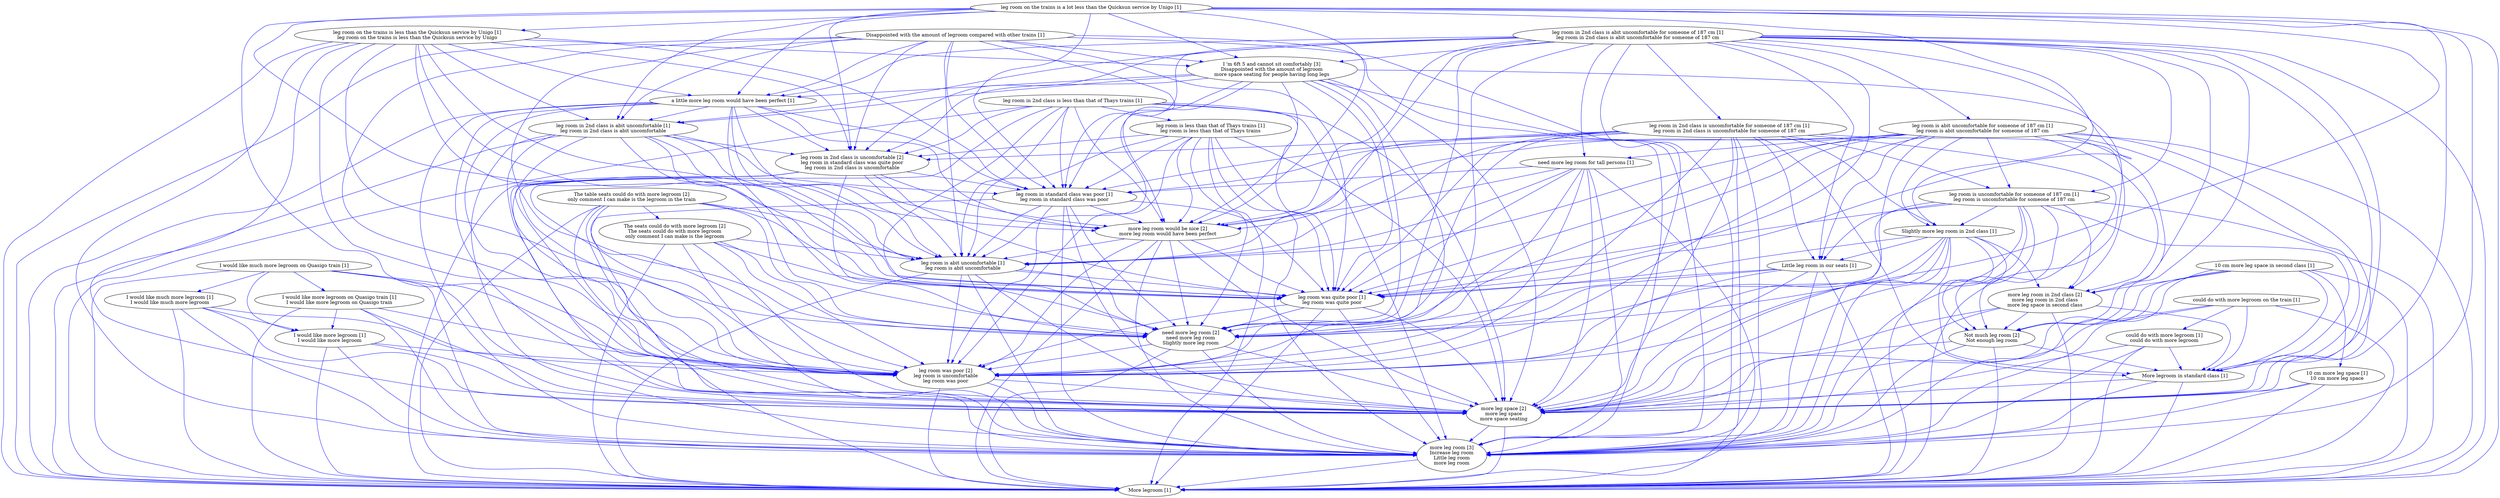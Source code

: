 digraph collapsedGraph {
"need more leg room [2]\nneed more leg room\nSlightly more leg room""leg room in 2nd class is uncomfortable [2]\nleg room in standard class was quite poor\nleg room in 2nd class is uncomfortable""The table seats could do with more legroom [2]\nonly comment I can make is the legroom in the train""leg room was poor [2]\nleg room is uncomfortable\nleg room was poor""more leg room [3]\nIncrease leg room\nLittle leg room\nmore leg room""more leg room in 2nd class [2]\nmore leg room in 2nd class\nmore leg space in second class""more leg room would be nice [2]\nmore leg room would have been perfect""more leg space [2]\nmore leg space\nmore space seating""I 'm 6ft 5 and cannot sit comfortably [3]\nDisappointed with the amount of legroom\nmore space seating for people having long legs""The seats could do with more legroom [2]\nThe seats could do with more legroom\nonly comment I can make is the legroom""Not much leg room [2]\nNot enough leg room""10 cm more leg space in second class [1]""10 cm more leg space [1]\n10 cm more leg space""Disappointed with the amount of legroom compared with other trains [1]""I would like much more legroom on Quasigo train [1]""I would like more legroom on Quasigo train [1]\nI would like more legroom on Quasigo train""I would like more legroom [1]\nI would like more legroom""I would like much more legroom [1]\nI would like much more legroom""Little leg room in our seats [1]""More legroom [1]""More legroom in standard class [1]""Slightly more leg room in 2nd class [1]""a little more leg room would have been perfect [1]""could do with more legroom on the train [1]""could do with more legroom [1]\ncould do with more legroom""leg room in 2nd class is abit uncomfortable for someone of 187 cm [1]\nleg room in 2nd class is abit uncomfortable for someone of 187 cm""leg room is abit uncomfortable for someone of 187 cm [1]\nleg room is abit uncomfortable for someone of 187 cm""leg room is abit uncomfortable [1]\nleg room is abit uncomfortable""leg room is uncomfortable for someone of 187 cm [1]\nleg room is uncomfortable for someone of 187 cm""leg room in 2nd class is abit uncomfortable [1]\nleg room in 2nd class is abit uncomfortable""leg room in 2nd class is uncomfortable for someone of 187 cm [1]\nleg room in 2nd class is uncomfortable for someone of 187 cm""leg room in 2nd class is less than that of Thays trains [1]""leg room is less than that of Thays trains [1]\nleg room is less than that of Thays trains""leg room in standard class was poor [1]\nleg room in standard class was poor""leg room was quite poor [1]\nleg room was quite poor""leg room on the trains is a lot less than the Quicksun service by Unigo [1]""leg room on the trains is less than the Quicksun service by Unigo [1]\nleg room on the trains is less than the Quicksun service by Unigo""need more leg room for tall persons [1]""leg room in standard class was poor [1]\nleg room in standard class was poor" -> "need more leg room [2]\nneed more leg room\nSlightly more leg room" [color=blue]
"leg room in standard class was poor [1]\nleg room in standard class was poor" -> "more leg room would be nice [2]\nmore leg room would have been perfect" [color=blue]
"Little leg room in our seats [1]" -> "leg room was poor [2]\nleg room is uncomfortable\nleg room was poor" [color=blue]
"Little leg room in our seats [1]" -> "need more leg room [2]\nneed more leg room\nSlightly more leg room" [color=blue]
"leg room in 2nd class is abit uncomfortable [1]\nleg room in 2nd class is abit uncomfortable" -> "need more leg room [2]\nneed more leg room\nSlightly more leg room" [color=blue]
"leg room in 2nd class is abit uncomfortable [1]\nleg room in 2nd class is abit uncomfortable" -> "leg room was poor [2]\nleg room is uncomfortable\nleg room was poor" [color=blue]
"Not much leg room [2]\nNot enough leg room" -> "More legroom [1]" [color=blue]
"leg room is abit uncomfortable for someone of 187 cm [1]\nleg room is abit uncomfortable for someone of 187 cm" -> "leg room was poor [2]\nleg room is uncomfortable\nleg room was poor" [color=blue]
"leg room in standard class was poor [1]\nleg room in standard class was poor" -> "More legroom [1]" [color=blue]
"Not much leg room [2]\nNot enough leg room" -> "more leg room [3]\nIncrease leg room\nLittle leg room\nmore leg room" [color=blue]
"leg room in 2nd class is abit uncomfortable [1]\nleg room in 2nd class is abit uncomfortable" -> "more leg room [3]\nIncrease leg room\nLittle leg room\nmore leg room" [color=blue]
"Not much leg room [2]\nNot enough leg room" -> "More legroom in standard class [1]" [color=blue]
"leg room was poor [2]\nleg room is uncomfortable\nleg room was poor" -> "more leg room [3]\nIncrease leg room\nLittle leg room\nmore leg room" [color=blue]
"leg room was poor [2]\nleg room is uncomfortable\nleg room was poor" -> "more leg space [2]\nmore leg space\nmore space seating" [color=blue]
"leg room in 2nd class is abit uncomfortable [1]\nleg room in 2nd class is abit uncomfortable" -> "More legroom [1]" [color=blue]
"I would like much more legroom [1]\nI would like much more legroom" -> "more leg space [2]\nmore leg space\nmore space seating" [color=blue]
"leg room in standard class was poor [1]\nleg room in standard class was poor" -> "more leg room [3]\nIncrease leg room\nLittle leg room\nmore leg room" [color=blue]
"Disappointed with the amount of legroom compared with other trains [1]" -> "more leg space [2]\nmore leg space\nmore space seating" [color=blue]
"leg room in 2nd class is uncomfortable for someone of 187 cm [1]\nleg room in 2nd class is uncomfortable for someone of 187 cm" -> "more leg space [2]\nmore leg space\nmore space seating" [color=blue]
"more leg room would be nice [2]\nmore leg room would have been perfect" -> "need more leg room [2]\nneed more leg room\nSlightly more leg room" [color=blue]
"more leg room would be nice [2]\nmore leg room would have been perfect" -> "leg room was poor [2]\nleg room is uncomfortable\nleg room was poor" [color=blue]
"leg room in 2nd class is uncomfortable for someone of 187 cm [1]\nleg room in 2nd class is uncomfortable for someone of 187 cm" -> "more leg room [3]\nIncrease leg room\nLittle leg room\nmore leg room" [color=blue]
"more leg room would be nice [2]\nmore leg room would have been perfect" -> "leg room is abit uncomfortable [1]\nleg room is abit uncomfortable" [color=blue]
"I would like much more legroom [1]\nI would like much more legroom" -> "more leg room [3]\nIncrease leg room\nLittle leg room\nmore leg room" [color=blue]
"I would like much more legroom [1]\nI would like much more legroom" -> "More legroom [1]" [color=blue]
"need more leg room [2]\nneed more leg room\nSlightly more leg room" -> "More legroom [1]" [color=blue]
"I 'm 6ft 5 and cannot sit comfortably [3]\nDisappointed with the amount of legroom\nmore space seating for people having long legs" -> "leg room is abit uncomfortable [1]\nleg room is abit uncomfortable" [color=blue]
"leg room was quite poor [1]\nleg room was quite poor" -> "more leg room [3]\nIncrease leg room\nLittle leg room\nmore leg room" [color=blue]
"leg room was quite poor [1]\nleg room was quite poor" -> "leg room was poor [2]\nleg room is uncomfortable\nleg room was poor" [color=blue]
"leg room was quite poor [1]\nleg room was quite poor" -> "more leg space [2]\nmore leg space\nmore space seating" [color=blue]
"I 'm 6ft 5 and cannot sit comfortably [3]\nDisappointed with the amount of legroom\nmore space seating for people having long legs" -> "need more leg room [2]\nneed more leg room\nSlightly more leg room" [color=blue]
"need more leg room [2]\nneed more leg room\nSlightly more leg room" -> "more leg room [3]\nIncrease leg room\nLittle leg room\nmore leg room" [color=blue]
"I 'm 6ft 5 and cannot sit comfortably [3]\nDisappointed with the amount of legroom\nmore space seating for people having long legs" -> "leg room was poor [2]\nleg room is uncomfortable\nleg room was poor" [color=blue]
"could do with more legroom on the train [1]" -> "more leg room [3]\nIncrease leg room\nLittle leg room\nmore leg room" [color=blue]
"leg room in 2nd class is uncomfortable for someone of 187 cm [1]\nleg room in 2nd class is uncomfortable for someone of 187 cm" -> "need more leg room [2]\nneed more leg room\nSlightly more leg room" [color=blue]
"could do with more legroom on the train [1]" -> "more leg space [2]\nmore leg space\nmore space seating" [color=blue]
"I would like more legroom [1]\nI would like more legroom" -> "more leg space [2]\nmore leg space\nmore space seating" [color=blue]
"need more leg room for tall persons [1]" -> "more leg room [3]\nIncrease leg room\nLittle leg room\nmore leg room" [color=blue]
"need more leg room for tall persons [1]" -> "More legroom [1]" [color=blue]
"could do with more legroom on the train [1]" -> "More legroom in standard class [1]" [color=blue]
"leg room in 2nd class is less than that of Thays trains [1]" -> "leg room is abit uncomfortable [1]\nleg room is abit uncomfortable" [color=blue]
"could do with more legroom on the train [1]" -> "More legroom [1]" [color=blue]
"leg room is abit uncomfortable for someone of 187 cm [1]\nleg room is abit uncomfortable for someone of 187 cm" -> "more leg space [2]\nmore leg space\nmore space seating" [color=blue]
"10 cm more leg space in second class [1]" -> "Not much leg room [2]\nNot enough leg room" [color=blue]
"leg room is abit uncomfortable for someone of 187 cm [1]\nleg room is abit uncomfortable for someone of 187 cm" -> "more leg room [3]\nIncrease leg room\nLittle leg room\nmore leg room" [color=blue]
"I would like more legroom [1]\nI would like more legroom" -> "More legroom [1]" [color=blue]
"leg room in 2nd class is less than that of Thays trains [1]" -> "need more leg room [2]\nneed more leg room\nSlightly more leg room" [color=blue]
"I would like more legroom [1]\nI would like more legroom" -> "more leg room [3]\nIncrease leg room\nLittle leg room\nmore leg room" [color=blue]
"The seats could do with more legroom [2]\nThe seats could do with more legroom\nonly comment I can make is the legroom" -> "more leg space [2]\nmore leg space\nmore space seating" [color=blue]
"need more leg room for tall persons [1]" -> "leg room in standard class was poor [1]\nleg room in standard class was poor" [color=blue]
"10 cm more leg space in second class [1]" -> "More legroom [1]" [color=blue]
"Disappointed with the amount of legroom compared with other trains [1]" -> "leg room is abit uncomfortable [1]\nleg room is abit uncomfortable" [color=blue]
"need more leg room for tall persons [1]" -> "leg room was quite poor [1]\nleg room was quite poor" [color=blue]
"10 cm more leg space in second class [1]" -> "more leg room [3]\nIncrease leg room\nLittle leg room\nmore leg room" [color=blue]
"Disappointed with the amount of legroom compared with other trains [1]" -> "leg room was poor [2]\nleg room is uncomfortable\nleg room was poor" [color=blue]
"Disappointed with the amount of legroom compared with other trains [1]" -> "need more leg room [2]\nneed more leg room\nSlightly more leg room" [color=blue]
"leg room is abit uncomfortable for someone of 187 cm [1]\nleg room is abit uncomfortable for someone of 187 cm" -> "need more leg room [2]\nneed more leg room\nSlightly more leg room" [color=blue]
"10 cm more leg space in second class [1]" -> "More legroom in standard class [1]" [color=blue]
"leg room is abit uncomfortable [1]\nleg room is abit uncomfortable" -> "leg room was poor [2]\nleg room is uncomfortable\nleg room was poor" [color=blue]
"leg room is abit uncomfortable [1]\nleg room is abit uncomfortable" -> "need more leg room [2]\nneed more leg room\nSlightly more leg room" [color=blue]
"The seats could do with more legroom [2]\nThe seats could do with more legroom\nonly comment I can make is the legroom" -> "More legroom [1]" [color=blue]
"The seats could do with more legroom [2]\nThe seats could do with more legroom\nonly comment I can make is the legroom" -> "leg room is abit uncomfortable [1]\nleg room is abit uncomfortable" [color=blue]
"The seats could do with more legroom [2]\nThe seats could do with more legroom\nonly comment I can make is the legroom" -> "leg room was poor [2]\nleg room is uncomfortable\nleg room was poor" [color=blue]
"The seats could do with more legroom [2]\nThe seats could do with more legroom\nonly comment I can make is the legroom" -> "need more leg room [2]\nneed more leg room\nSlightly more leg room" [color=blue]
"leg room is abit uncomfortable for someone of 187 cm [1]\nleg room is abit uncomfortable for someone of 187 cm" -> "leg room was quite poor [1]\nleg room was quite poor" [color=blue]
"leg room is abit uncomfortable for someone of 187 cm [1]\nleg room is abit uncomfortable for someone of 187 cm" -> "leg room in standard class was poor [1]\nleg room in standard class was poor" [color=blue]
"a little more leg room would have been perfect [1]" -> "need more leg room [2]\nneed more leg room\nSlightly more leg room" [color=blue]
"a little more leg room would have been perfect [1]" -> "leg room was poor [2]\nleg room is uncomfortable\nleg room was poor" [color=blue]
"a little more leg room would have been perfect [1]" -> "leg room is abit uncomfortable [1]\nleg room is abit uncomfortable" [color=blue]
"leg room on the trains is less than the Quicksun service by Unigo [1]\nleg room on the trains is less than the Quicksun service by Unigo" -> "need more leg room [2]\nneed more leg room\nSlightly more leg room" [color=blue]
"Not much leg room [2]\nNot enough leg room" -> "more leg space [2]\nmore leg space\nmore space seating" [color=blue]
"leg room was poor [2]\nleg room is uncomfortable\nleg room was poor" -> "More legroom [1]" [color=blue]
"leg room is abit uncomfortable for someone of 187 cm [1]\nleg room is abit uncomfortable for someone of 187 cm" -> "more leg room would be nice [2]\nmore leg room would have been perfect" [color=blue]
"leg room is abit uncomfortable for someone of 187 cm [1]\nleg room is abit uncomfortable for someone of 187 cm" -> "need more leg room for tall persons [1]" [color=blue]
"leg room on the trains is less than the Quicksun service by Unigo [1]\nleg room on the trains is less than the Quicksun service by Unigo" -> "leg room is abit uncomfortable [1]\nleg room is abit uncomfortable" [color=blue]
"leg room on the trains is less than the Quicksun service by Unigo [1]\nleg room on the trains is less than the Quicksun service by Unigo" -> "I 'm 6ft 5 and cannot sit comfortably [3]\nDisappointed with the amount of legroom\nmore space seating for people having long legs" [color=blue]
"leg room on the trains is less than the Quicksun service by Unigo [1]\nleg room on the trains is less than the Quicksun service by Unigo" -> "more leg room would be nice [2]\nmore leg room would have been perfect" [color=blue]
"Slightly more leg room in 2nd class [1]" -> "more leg room [3]\nIncrease leg room\nLittle leg room\nmore leg room" [color=blue]
"Slightly more leg room in 2nd class [1]" -> "More legroom [1]" [color=blue]
"Slightly more leg room in 2nd class [1]" -> "Little leg room in our seats [1]" [color=blue]
"leg room on the trains is less than the Quicksun service by Unigo [1]\nleg room on the trains is less than the Quicksun service by Unigo" -> "leg room in 2nd class is uncomfortable [2]\nleg room in standard class was quite poor\nleg room in 2nd class is uncomfortable" [color=blue]
"leg room on the trains is less than the Quicksun service by Unigo [1]\nleg room on the trains is less than the Quicksun service by Unigo" -> "leg room in 2nd class is abit uncomfortable [1]\nleg room in 2nd class is abit uncomfortable" [color=blue]
"leg room on the trains is less than the Quicksun service by Unigo [1]\nleg room on the trains is less than the Quicksun service by Unigo" -> "more leg room [3]\nIncrease leg room\nLittle leg room\nmore leg room" [color=blue]
"leg room on the trains is less than the Quicksun service by Unigo [1]\nleg room on the trains is less than the Quicksun service by Unigo" -> "more leg space [2]\nmore leg space\nmore space seating" [color=blue]
"leg room on the trains is less than the Quicksun service by Unigo [1]\nleg room on the trains is less than the Quicksun service by Unigo" -> "leg room was poor [2]\nleg room is uncomfortable\nleg room was poor" [color=blue]
"Slightly more leg room in 2nd class [1]" -> "leg room was poor [2]\nleg room is uncomfortable\nleg room was poor" [color=blue]
"Slightly more leg room in 2nd class [1]" -> "leg room was quite poor [1]\nleg room was quite poor" [color=blue]
"leg room in 2nd class is abit uncomfortable for someone of 187 cm [1]\nleg room in 2nd class is abit uncomfortable for someone of 187 cm" -> "need more leg room [2]\nneed more leg room\nSlightly more leg room" [color=blue]
"leg room in 2nd class is abit uncomfortable for someone of 187 cm [1]\nleg room in 2nd class is abit uncomfortable for someone of 187 cm" -> "leg room was poor [2]\nleg room is uncomfortable\nleg room was poor" [color=blue]
"a little more leg room would have been perfect [1]" -> "more leg space [2]\nmore leg space\nmore space seating" [color=blue]
"I 'm 6ft 5 and cannot sit comfortably [3]\nDisappointed with the amount of legroom\nmore space seating for people having long legs" -> "leg room in standard class was poor [1]\nleg room in standard class was poor" [color=blue]
"10 cm more leg space in second class [1]" -> "more leg space [2]\nmore leg space\nmore space seating" [color=blue]
"a little more leg room would have been perfect [1]" -> "leg room in 2nd class is uncomfortable [2]\nleg room in standard class was quite poor\nleg room in 2nd class is uncomfortable" [color=blue]
"a little more leg room would have been perfect [1]" -> "leg room in 2nd class is abit uncomfortable [1]\nleg room in 2nd class is abit uncomfortable" [color=blue]
"Slightly more leg room in 2nd class [1]" -> "need more leg room [2]\nneed more leg room\nSlightly more leg room" [color=blue]
"more leg room in 2nd class [2]\nmore leg room in 2nd class\nmore leg space in second class" -> "Not much leg room [2]\nNot enough leg room" [color=blue]
"need more leg room for tall persons [1]" -> "more leg room would be nice [2]\nmore leg room would have been perfect" [color=blue]
"I would like more legroom [1]\nI would like more legroom" -> "leg room was poor [2]\nleg room is uncomfortable\nleg room was poor" [color=blue]
"10 cm more leg space in second class [1]" -> "more leg room in 2nd class [2]\nmore leg room in 2nd class\nmore leg space in second class" [color=blue]
"more leg room in 2nd class [2]\nmore leg room in 2nd class\nmore leg space in second class" -> "More legroom in standard class [1]" [color=blue]
"more leg room in 2nd class [2]\nmore leg room in 2nd class\nmore leg space in second class" -> "more leg room [3]\nIncrease leg room\nLittle leg room\nmore leg room" [color=blue]
"need more leg room for tall persons [1]" -> "leg room was poor [2]\nleg room is uncomfortable\nleg room was poor" [color=blue]
"need more leg room for tall persons [1]" -> "more leg space [2]\nmore leg space\nmore space seating" [color=blue]
"I would like more legroom on Quasigo train [1]\nI would like more legroom on Quasigo train" -> "more leg space [2]\nmore leg space\nmore space seating" [color=blue]
"Slightly more leg room in 2nd class [1]" -> "more leg space [2]\nmore leg space\nmore space seating" [color=blue]
"more leg room in 2nd class [2]\nmore leg room in 2nd class\nmore leg space in second class" -> "More legroom [1]" [color=blue]
"a little more leg room would have been perfect [1]" -> "leg room in standard class was poor [1]\nleg room in standard class was poor" [color=blue]
"a little more leg room would have been perfect [1]" -> "leg room was quite poor [1]\nleg room was quite poor" [color=blue]
"I 'm 6ft 5 and cannot sit comfortably [3]\nDisappointed with the amount of legroom\nmore space seating for people having long legs" -> "leg room in 2nd class is uncomfortable [2]\nleg room in standard class was quite poor\nleg room in 2nd class is uncomfortable" [color=blue]
"I 'm 6ft 5 and cannot sit comfortably [3]\nDisappointed with the amount of legroom\nmore space seating for people having long legs" -> "leg room in 2nd class is abit uncomfortable [1]\nleg room in 2nd class is abit uncomfortable" [color=blue]
"I would like more legroom on Quasigo train [1]\nI would like more legroom on Quasigo train" -> "More legroom [1]" [color=blue]
"a little more leg room would have been perfect [1]" -> "more leg room would be nice [2]\nmore leg room would have been perfect" [color=blue]
"I would like more legroom on Quasigo train [1]\nI would like more legroom on Quasigo train" -> "more leg room [3]\nIncrease leg room\nLittle leg room\nmore leg room" [color=blue]
"leg room was quite poor [1]\nleg room was quite poor" -> "need more leg room [2]\nneed more leg room\nSlightly more leg room" [color=blue]
"more leg room in 2nd class [2]\nmore leg room in 2nd class\nmore leg space in second class" -> "more leg space [2]\nmore leg space\nmore space seating" [color=blue]
"more leg room [3]\nIncrease leg room\nLittle leg room\nmore leg room" -> "More legroom [1]" [color=blue]
"The table seats could do with more legroom [2]\nonly comment I can make is the legroom in the train" -> "leg room was poor [2]\nleg room is uncomfortable\nleg room was poor" [color=blue]
"The table seats could do with more legroom [2]\nonly comment I can make is the legroom in the train" -> "more leg room [3]\nIncrease leg room\nLittle leg room\nmore leg room" [color=blue]
"leg room on the trains is less than the Quicksun service by Unigo [1]\nleg room on the trains is less than the Quicksun service by Unigo" -> "More legroom [1]" [color=blue]
"leg room was quite poor [1]\nleg room was quite poor" -> "More legroom [1]" [color=blue]
"I would like much more legroom [1]\nI would like much more legroom" -> "leg room was poor [2]\nleg room is uncomfortable\nleg room was poor" [color=blue]
"a little more leg room would have been perfect [1]" -> "more leg room [3]\nIncrease leg room\nLittle leg room\nmore leg room" [color=blue]
"a little more leg room would have been perfect [1]" -> "More legroom [1]" [color=blue]
"leg room on the trains is less than the Quicksun service by Unigo [1]\nleg room on the trains is less than the Quicksun service by Unigo" -> "leg room was quite poor [1]\nleg room was quite poor" [color=blue]
"leg room on the trains is less than the Quicksun service by Unigo [1]\nleg room on the trains is less than the Quicksun service by Unigo" -> "a little more leg room would have been perfect [1]" [color=blue]
"leg room on the trains is less than the Quicksun service by Unigo [1]\nleg room on the trains is less than the Quicksun service by Unigo" -> "leg room in standard class was poor [1]\nleg room in standard class was poor" [color=blue]
"I would like more legroom on Quasigo train [1]\nI would like more legroom on Quasigo train" -> "leg room was poor [2]\nleg room is uncomfortable\nleg room was poor" [color=blue]
"I would like much more legroom on Quasigo train [1]" -> "more leg space [2]\nmore leg space\nmore space seating" [color=blue]
"leg room in 2nd class is uncomfortable [2]\nleg room in standard class was quite poor\nleg room in 2nd class is uncomfortable" -> "more leg room [3]\nIncrease leg room\nLittle leg room\nmore leg room" [color=blue]
"leg room in 2nd class is uncomfortable [2]\nleg room in standard class was quite poor\nleg room in 2nd class is uncomfortable" -> "more leg space [2]\nmore leg space\nmore space seating" [color=blue]
"I would like much more legroom on Quasigo train [1]" -> "more leg room [3]\nIncrease leg room\nLittle leg room\nmore leg room" [color=blue]
"leg room on the trains is a lot less than the Quicksun service by Unigo [1]" -> "leg room is abit uncomfortable [1]\nleg room is abit uncomfortable" [color=blue]
"The table seats could do with more legroom [2]\nonly comment I can make is the legroom in the train" -> "The seats could do with more legroom [2]\nThe seats could do with more legroom\nonly comment I can make is the legroom" [color=blue]
"I would like much more legroom on Quasigo train [1]" -> "More legroom [1]" [color=blue]
"leg room in 2nd class is less than that of Thays trains [1]" -> "more leg room [3]\nIncrease leg room\nLittle leg room\nmore leg room" [color=blue]
"leg room on the trains is a lot less than the Quicksun service by Unigo [1]" -> "need more leg room [2]\nneed more leg room\nSlightly more leg room" [color=blue]
"leg room in 2nd class is less than that of Thays trains [1]" -> "More legroom [1]" [color=blue]
"I 'm 6ft 5 and cannot sit comfortably [3]\nDisappointed with the amount of legroom\nmore space seating for people having long legs" -> "a little more leg room would have been perfect [1]" [color=blue]
"more leg room would be nice [2]\nmore leg room would have been perfect" -> "More legroom [1]" [color=blue]
"more leg room would be nice [2]\nmore leg room would have been perfect" -> "more leg room [3]\nIncrease leg room\nLittle leg room\nmore leg room" [color=blue]
"could do with more legroom [1]\ncould do with more legroom" -> "more leg space [2]\nmore leg space\nmore space seating" [color=blue]
"The seats could do with more legroom [2]\nThe seats could do with more legroom\nonly comment I can make is the legroom" -> "leg room was quite poor [1]\nleg room was quite poor" [color=blue]
"leg room in 2nd class is uncomfortable [2]\nleg room in standard class was quite poor\nleg room in 2nd class is uncomfortable" -> "leg room was quite poor [1]\nleg room was quite poor" [color=blue]
"The table seats could do with more legroom [2]\nonly comment I can make is the legroom in the train" -> "leg room was quite poor [1]\nleg room was quite poor" [color=blue]
"leg room in 2nd class is uncomfortable for someone of 187 cm [1]\nleg room in 2nd class is uncomfortable for someone of 187 cm" -> "leg room was poor [2]\nleg room is uncomfortable\nleg room was poor" [color=blue]
"could do with more legroom [1]\ncould do with more legroom" -> "more leg room [3]\nIncrease leg room\nLittle leg room\nmore leg room" [color=blue]
"leg room in 2nd class is less than that of Thays trains [1]" -> "leg room was quite poor [1]\nleg room was quite poor" [color=blue]
"leg room in 2nd class is uncomfortable [2]\nleg room in standard class was quite poor\nleg room in 2nd class is uncomfortable" -> "leg room in standard class was poor [1]\nleg room in standard class was poor" [color=blue]
"leg room in 2nd class is less than that of Thays trains [1]" -> "leg room in standard class was poor [1]\nleg room in standard class was poor" [color=blue]
"I 'm 6ft 5 and cannot sit comfortably [3]\nDisappointed with the amount of legroom\nmore space seating for people having long legs" -> "more leg space [2]\nmore leg space\nmore space seating" [color=blue]
"leg room on the trains is a lot less than the Quicksun service by Unigo [1]" -> "more leg room would be nice [2]\nmore leg room would have been perfect" [color=blue]
"more leg room would be nice [2]\nmore leg room would have been perfect" -> "leg room was quite poor [1]\nleg room was quite poor" [color=blue]
"leg room on the trains is a lot less than the Quicksun service by Unigo [1]" -> "I 'm 6ft 5 and cannot sit comfortably [3]\nDisappointed with the amount of legroom\nmore space seating for people having long legs" [color=blue]
"I 'm 6ft 5 and cannot sit comfortably [3]\nDisappointed with the amount of legroom\nmore space seating for people having long legs" -> "more leg room [3]\nIncrease leg room\nLittle leg room\nmore leg room" [color=blue]
"leg room is less than that of Thays trains [1]\nleg room is less than that of Thays trains" -> "leg room was poor [2]\nleg room is uncomfortable\nleg room was poor" [color=blue]
"leg room is less than that of Thays trains [1]\nleg room is less than that of Thays trains" -> "more leg space [2]\nmore leg space\nmore space seating" [color=blue]
"The seats could do with more legroom [2]\nThe seats could do with more legroom\nonly comment I can make is the legroom" -> "more leg room [3]\nIncrease leg room\nLittle leg room\nmore leg room" [color=blue]
"leg room is less than that of Thays trains [1]\nleg room is less than that of Thays trains" -> "leg room is abit uncomfortable [1]\nleg room is abit uncomfortable" [color=blue]
"leg room on the trains is a lot less than the Quicksun service by Unigo [1]" -> "leg room was poor [2]\nleg room is uncomfortable\nleg room was poor" [color=blue]
"leg room in 2nd class is uncomfortable [2]\nleg room in standard class was quite poor\nleg room in 2nd class is uncomfortable" -> "more leg room would be nice [2]\nmore leg room would have been perfect" [color=blue]
"leg room in 2nd class is less than that of Thays trains [1]" -> "more leg room would be nice [2]\nmore leg room would have been perfect" [color=blue]
"leg room is less than that of Thays trains [1]\nleg room is less than that of Thays trains" -> "leg room in 2nd class is uncomfortable [2]\nleg room in standard class was quite poor\nleg room in 2nd class is uncomfortable" [color=blue]
"leg room in 2nd class is uncomfortable [2]\nleg room in standard class was quite poor\nleg room in 2nd class is uncomfortable" -> "need more leg room [2]\nneed more leg room\nSlightly more leg room" [color=blue]
"leg room is less than that of Thays trains [1]\nleg room is less than that of Thays trains" -> "more leg room [3]\nIncrease leg room\nLittle leg room\nmore leg room" [color=blue]
"leg room on the trains is a lot less than the Quicksun service by Unigo [1]" -> "more leg space [2]\nmore leg space\nmore space seating" [color=blue]
"leg room on the trains is a lot less than the Quicksun service by Unigo [1]" -> "more leg room [3]\nIncrease leg room\nLittle leg room\nmore leg room" [color=blue]
"leg room on the trains is a lot less than the Quicksun service by Unigo [1]" -> "leg room in 2nd class is abit uncomfortable [1]\nleg room in 2nd class is abit uncomfortable" [color=blue]
"leg room on the trains is a lot less than the Quicksun service by Unigo [1]" -> "leg room in 2nd class is uncomfortable [2]\nleg room in standard class was quite poor\nleg room in 2nd class is uncomfortable" [color=blue]
"leg room in 2nd class is less than that of Thays trains [1]" -> "leg room was poor [2]\nleg room is uncomfortable\nleg room was poor" [color=blue]
"leg room in 2nd class is less than that of Thays trains [1]" -> "more leg space [2]\nmore leg space\nmore space seating" [color=blue]
"I would like much more legroom on Quasigo train [1]" -> "leg room was poor [2]\nleg room is uncomfortable\nleg room was poor" [color=blue]
"10 cm more leg space [1]\n10 cm more leg space" -> "More legroom [1]" [color=blue]
"10 cm more leg space [1]\n10 cm more leg space" -> "more leg room [3]\nIncrease leg room\nLittle leg room\nmore leg room" [color=blue]
"leg room on the trains is a lot less than the Quicksun service by Unigo [1]" -> "More legroom [1]" [color=blue]
"I 'm 6ft 5 and cannot sit comfortably [3]\nDisappointed with the amount of legroom\nmore space seating for people having long legs" -> "leg room was quite poor [1]\nleg room was quite poor" [color=blue]
"leg room is less than that of Thays trains [1]\nleg room is less than that of Thays trains" -> "need more leg room [2]\nneed more leg room\nSlightly more leg room" [color=blue]
"leg room in 2nd class is less than that of Thays trains [1]" -> "leg room in 2nd class is uncomfortable [2]\nleg room in standard class was quite poor\nleg room in 2nd class is uncomfortable" [color=blue]
"more leg space [2]\nmore leg space\nmore space seating" -> "more leg room [3]\nIncrease leg room\nLittle leg room\nmore leg room" [color=blue]
"more leg space [2]\nmore leg space\nmore space seating" -> "More legroom [1]" [color=blue]
"leg room on the trains is a lot less than the Quicksun service by Unigo [1]" -> "leg room in standard class was poor [1]\nleg room in standard class was poor" [color=blue]
"leg room on the trains is a lot less than the Quicksun service by Unigo [1]" -> "a little more leg room would have been perfect [1]" [color=blue]
"leg room on the trains is a lot less than the Quicksun service by Unigo [1]" -> "leg room was quite poor [1]\nleg room was quite poor" [color=blue]
"I 'm 6ft 5 and cannot sit comfortably [3]\nDisappointed with the amount of legroom\nmore space seating for people having long legs" -> "more leg room would be nice [2]\nmore leg room would have been perfect" [color=blue]
"I 'm 6ft 5 and cannot sit comfortably [3]\nDisappointed with the amount of legroom\nmore space seating for people having long legs" -> "More legroom [1]" [color=blue]
"leg room in standard class was poor [1]\nleg room in standard class was poor" -> "leg room is abit uncomfortable [1]\nleg room is abit uncomfortable" [color=blue]
"leg room in 2nd class is abit uncomfortable [1]\nleg room in 2nd class is abit uncomfortable" -> "more leg space [2]\nmore leg space\nmore space seating" [color=blue]
"The table seats could do with more legroom [2]\nonly comment I can make is the legroom in the train" -> "More legroom [1]" [color=blue]
"leg room in standard class was poor [1]\nleg room in standard class was poor" -> "more leg space [2]\nmore leg space\nmore space seating" [color=blue]
"leg room in 2nd class is abit uncomfortable [1]\nleg room in 2nd class is abit uncomfortable" -> "leg room in 2nd class is uncomfortable [2]\nleg room in standard class was quite poor\nleg room in 2nd class is uncomfortable" [color=blue]
"leg room in standard class was poor [1]\nleg room in standard class was poor" -> "leg room was poor [2]\nleg room is uncomfortable\nleg room was poor" [color=blue]
"leg room is abit uncomfortable for someone of 187 cm [1]\nleg room is abit uncomfortable for someone of 187 cm" -> "More legroom [1]" [color=blue]
"Little leg room in our seats [1]" -> "leg room was quite poor [1]\nleg room was quite poor" [color=blue]
"The table seats could do with more legroom [2]\nonly comment I can make is the legroom in the train" -> "more leg space [2]\nmore leg space\nmore space seating" [color=blue]
"Little leg room in our seats [1]" -> "more leg room [3]\nIncrease leg room\nLittle leg room\nmore leg room" [color=blue]
"Little leg room in our seats [1]" -> "More legroom [1]" [color=blue]
"More legroom in standard class [1]" -> "more leg room [3]\nIncrease leg room\nLittle leg room\nmore leg room" [color=blue]
"More legroom in standard class [1]" -> "more leg space [2]\nmore leg space\nmore space seating" [color=blue]
"leg room is uncomfortable for someone of 187 cm [1]\nleg room is uncomfortable for someone of 187 cm" -> "leg room was quite poor [1]\nleg room was quite poor" [color=blue]
"The table seats could do with more legroom [2]\nonly comment I can make is the legroom in the train" -> "need more leg room [2]\nneed more leg room\nSlightly more leg room" [color=blue]
"The table seats could do with more legroom [2]\nonly comment I can make is the legroom in the train" -> "leg room is abit uncomfortable [1]\nleg room is abit uncomfortable" [color=blue]
"leg room in 2nd class is abit uncomfortable [1]\nleg room in 2nd class is abit uncomfortable" -> "leg room was quite poor [1]\nleg room was quite poor" [color=blue]
"leg room in 2nd class is abit uncomfortable [1]\nleg room in 2nd class is abit uncomfortable" -> "leg room in standard class was poor [1]\nleg room in standard class was poor" [color=blue]
"leg room in 2nd class is uncomfortable for someone of 187 cm [1]\nleg room in 2nd class is uncomfortable for someone of 187 cm" -> "Little leg room in our seats [1]" [color=blue]
"Little leg room in our seats [1]" -> "more leg space [2]\nmore leg space\nmore space seating" [color=blue]
"leg room in 2nd class is uncomfortable for someone of 187 cm [1]\nleg room in 2nd class is uncomfortable for someone of 187 cm" -> "More legroom [1]" [color=blue]
"leg room in 2nd class is uncomfortable for someone of 187 cm [1]\nleg room in 2nd class is uncomfortable for someone of 187 cm" -> "Slightly more leg room in 2nd class [1]" [color=blue]
"leg room is abit uncomfortable [1]\nleg room is abit uncomfortable" -> "leg room was quite poor [1]\nleg room was quite poor" [color=blue]
"leg room is uncomfortable for someone of 187 cm [1]\nleg room is uncomfortable for someone of 187 cm" -> "more leg room [3]\nIncrease leg room\nLittle leg room\nmore leg room" [color=blue]
"need more leg room for tall persons [1]" -> "need more leg room [2]\nneed more leg room\nSlightly more leg room" [color=blue]
"leg room is uncomfortable for someone of 187 cm [1]\nleg room is uncomfortable for someone of 187 cm" -> "More legroom [1]" [color=blue]
"leg room in 2nd class is abit uncomfortable [1]\nleg room in 2nd class is abit uncomfortable" -> "more leg room would be nice [2]\nmore leg room would have been perfect" [color=blue]
"leg room is uncomfortable for someone of 187 cm [1]\nleg room is uncomfortable for someone of 187 cm" -> "Slightly more leg room in 2nd class [1]" [color=blue]
"need more leg room for tall persons [1]" -> "leg room is abit uncomfortable [1]\nleg room is abit uncomfortable" [color=blue]
"need more leg room [2]\nneed more leg room\nSlightly more leg room" -> "more leg space [2]\nmore leg space\nmore space seating" [color=blue]
"leg room is uncomfortable for someone of 187 cm [1]\nleg room is uncomfortable for someone of 187 cm" -> "Little leg room in our seats [1]" [color=blue]
"leg room is uncomfortable for someone of 187 cm [1]\nleg room is uncomfortable for someone of 187 cm" -> "need more leg room [2]\nneed more leg room\nSlightly more leg room" [color=blue]
"leg room is uncomfortable for someone of 187 cm [1]\nleg room is uncomfortable for someone of 187 cm" -> "leg room was poor [2]\nleg room is uncomfortable\nleg room was poor" [color=blue]
"leg room is abit uncomfortable [1]\nleg room is abit uncomfortable" -> "More legroom [1]" [color=blue]
"leg room in 2nd class is uncomfortable for someone of 187 cm [1]\nleg room in 2nd class is uncomfortable for someone of 187 cm" -> "leg room was quite poor [1]\nleg room was quite poor" [color=blue]
"leg room is abit uncomfortable [1]\nleg room is abit uncomfortable" -> "more leg room [3]\nIncrease leg room\nLittle leg room\nmore leg room" [color=blue]
"10 cm more leg space [1]\n10 cm more leg space" -> "more leg space [2]\nmore leg space\nmore space seating" [color=blue]
"Disappointed with the amount of legroom compared with other trains [1]" -> "more leg room [3]\nIncrease leg room\nLittle leg room\nmore leg room" [color=blue]
"Disappointed with the amount of legroom compared with other trains [1]" -> "More legroom [1]" [color=blue]
"leg room is uncomfortable for someone of 187 cm [1]\nleg room is uncomfortable for someone of 187 cm" -> "more leg space [2]\nmore leg space\nmore space seating" [color=blue]
"leg room is less than that of Thays trains [1]\nleg room is less than that of Thays trains" -> "more leg room would be nice [2]\nmore leg room would have been perfect" [color=blue]
"leg room is abit uncomfortable [1]\nleg room is abit uncomfortable" -> "more leg space [2]\nmore leg space\nmore space seating" [color=blue]
"leg room in 2nd class is abit uncomfortable for someone of 187 cm [1]\nleg room in 2nd class is abit uncomfortable for someone of 187 cm" -> "more leg room would be nice [2]\nmore leg room would have been perfect" [color=blue]
"more leg room would be nice [2]\nmore leg room would have been perfect" -> "more leg space [2]\nmore leg space\nmore space seating" [color=blue]
"leg room in 2nd class is uncomfortable [2]\nleg room in standard class was quite poor\nleg room in 2nd class is uncomfortable" -> "More legroom [1]" [color=blue]
"leg room in 2nd class is uncomfortable [2]\nleg room in standard class was quite poor\nleg room in 2nd class is uncomfortable" -> "leg room was poor [2]\nleg room is uncomfortable\nleg room was poor" [color=blue]
"Disappointed with the amount of legroom compared with other trains [1]" -> "leg room in standard class was poor [1]\nleg room in standard class was poor" [color=blue]
"Disappointed with the amount of legroom compared with other trains [1]" -> "a little more leg room would have been perfect [1]" [color=blue]
"Disappointed with the amount of legroom compared with other trains [1]" -> "leg room was quite poor [1]\nleg room was quite poor" [color=blue]
"leg room is less than that of Thays trains [1]\nleg room is less than that of Thays trains" -> "leg room in standard class was poor [1]\nleg room in standard class was poor" [color=blue]
"could do with more legroom [1]\ncould do with more legroom" -> "More legroom [1]" [color=blue]
"leg room is less than that of Thays trains [1]\nleg room is less than that of Thays trains" -> "leg room was quite poor [1]\nleg room was quite poor" [color=blue]
"leg room in 2nd class is abit uncomfortable for someone of 187 cm [1]\nleg room in 2nd class is abit uncomfortable for someone of 187 cm" -> "I 'm 6ft 5 and cannot sit comfortably [3]\nDisappointed with the amount of legroom\nmore space seating for people having long legs" [color=blue]
"leg room in 2nd class is abit uncomfortable for someone of 187 cm [1]\nleg room in 2nd class is abit uncomfortable for someone of 187 cm" -> "more leg space [2]\nmore leg space\nmore space seating" [color=blue]
"leg room in 2nd class is abit uncomfortable for someone of 187 cm [1]\nleg room in 2nd class is abit uncomfortable for someone of 187 cm" -> "more leg room [3]\nIncrease leg room\nLittle leg room\nmore leg room" [color=blue]
"leg room in 2nd class is abit uncomfortable for someone of 187 cm [1]\nleg room in 2nd class is abit uncomfortable for someone of 187 cm" -> "leg room in 2nd class is uncomfortable [2]\nleg room in standard class was quite poor\nleg room in 2nd class is uncomfortable" [color=blue]
"could do with more legroom [1]\ncould do with more legroom" -> "More legroom in standard class [1]" [color=blue]
"Disappointed with the amount of legroom compared with other trains [1]" -> "I 'm 6ft 5 and cannot sit comfortably [3]\nDisappointed with the amount of legroom\nmore space seating for people having long legs" [color=blue]
"Disappointed with the amount of legroom compared with other trains [1]" -> "more leg room would be nice [2]\nmore leg room would have been perfect" [color=blue]
"leg room is less than that of Thays trains [1]\nleg room is less than that of Thays trains" -> "More legroom [1]" [color=blue]
"leg room in 2nd class is abit uncomfortable for someone of 187 cm [1]\nleg room in 2nd class is abit uncomfortable for someone of 187 cm" -> "More legroom [1]" [color=blue]
"Disappointed with the amount of legroom compared with other trains [1]" -> "leg room in 2nd class is uncomfortable [2]\nleg room in standard class was quite poor\nleg room in 2nd class is uncomfortable" [color=blue]
"Disappointed with the amount of legroom compared with other trains [1]" -> "leg room in 2nd class is abit uncomfortable [1]\nleg room in 2nd class is abit uncomfortable" [color=blue]
"leg room in 2nd class is abit uncomfortable for someone of 187 cm [1]\nleg room in 2nd class is abit uncomfortable for someone of 187 cm" -> "leg room was quite poor [1]\nleg room was quite poor" [color=blue]
"leg room in 2nd class is abit uncomfortable for someone of 187 cm [1]\nleg room in 2nd class is abit uncomfortable for someone of 187 cm" -> "a little more leg room would have been perfect [1]" [color=blue]
"leg room in 2nd class is abit uncomfortable for someone of 187 cm [1]\nleg room in 2nd class is abit uncomfortable for someone of 187 cm" -> "leg room in standard class was poor [1]\nleg room in standard class was poor" [color=blue]
"10 cm more leg space in second class [1]" -> "10 cm more leg space [1]\n10 cm more leg space" [color=blue]
"I would like much more legroom on Quasigo train [1]" -> "I would like more legroom on Quasigo train [1]\nI would like more legroom on Quasigo train" [color=blue]
"I would like more legroom on Quasigo train [1]\nI would like more legroom on Quasigo train" -> "I would like more legroom [1]\nI would like more legroom" [color=blue]
"I would like much more legroom on Quasigo train [1]" -> "I would like much more legroom [1]\nI would like much more legroom" [color=blue]
"I would like much more legroom [1]\nI would like much more legroom" -> "I would like more legroom [1]\nI would like more legroom" [color=blue]
"I would like much more legroom on Quasigo train [1]" -> "I would like more legroom [1]\nI would like more legroom" [color=blue]
"More legroom in standard class [1]" -> "More legroom [1]" [color=blue]
"could do with more legroom on the train [1]" -> "could do with more legroom [1]\ncould do with more legroom" [color=blue]
"leg room in 2nd class is abit uncomfortable for someone of 187 cm [1]\nleg room in 2nd class is abit uncomfortable for someone of 187 cm" -> "leg room is abit uncomfortable for someone of 187 cm [1]\nleg room is abit uncomfortable for someone of 187 cm" [color=blue]
"leg room is abit uncomfortable for someone of 187 cm [1]\nleg room is abit uncomfortable for someone of 187 cm" -> "leg room is abit uncomfortable [1]\nleg room is abit uncomfortable" [color=blue]
"leg room is abit uncomfortable for someone of 187 cm [1]\nleg room is abit uncomfortable for someone of 187 cm" -> "leg room is uncomfortable for someone of 187 cm [1]\nleg room is uncomfortable for someone of 187 cm" [color=blue]
"leg room in 2nd class is abit uncomfortable for someone of 187 cm [1]\nleg room in 2nd class is abit uncomfortable for someone of 187 cm" -> "leg room in 2nd class is abit uncomfortable [1]\nleg room in 2nd class is abit uncomfortable" [color=blue]
"leg room in 2nd class is abit uncomfortable [1]\nleg room in 2nd class is abit uncomfortable" -> "leg room is abit uncomfortable [1]\nleg room is abit uncomfortable" [color=blue]
"leg room in 2nd class is abit uncomfortable for someone of 187 cm [1]\nleg room in 2nd class is abit uncomfortable for someone of 187 cm" -> "leg room in 2nd class is uncomfortable for someone of 187 cm [1]\nleg room in 2nd class is uncomfortable for someone of 187 cm" [color=blue]
"leg room in 2nd class is uncomfortable for someone of 187 cm [1]\nleg room in 2nd class is uncomfortable for someone of 187 cm" -> "leg room is uncomfortable for someone of 187 cm [1]\nleg room is uncomfortable for someone of 187 cm" [color=blue]
"leg room in 2nd class is abit uncomfortable for someone of 187 cm [1]\nleg room in 2nd class is abit uncomfortable for someone of 187 cm" -> "leg room is abit uncomfortable [1]\nleg room is abit uncomfortable" [color=blue]
"leg room in 2nd class is abit uncomfortable for someone of 187 cm [1]\nleg room in 2nd class is abit uncomfortable for someone of 187 cm" -> "leg room is uncomfortable for someone of 187 cm [1]\nleg room is uncomfortable for someone of 187 cm" [color=blue]
"leg room in 2nd class is less than that of Thays trains [1]" -> "leg room is less than that of Thays trains [1]\nleg room is less than that of Thays trains" [color=blue]
"leg room on the trains is a lot less than the Quicksun service by Unigo [1]" -> "leg room on the trains is less than the Quicksun service by Unigo [1]\nleg room on the trains is less than the Quicksun service by Unigo" [color=blue]
"Slightly more leg room in 2nd class [1]" -> "Not much leg room [2]\nNot enough leg room" [color=blue]
"Slightly more leg room in 2nd class [1]" -> "More legroom in standard class [1]" [color=blue]
"Slightly more leg room in 2nd class [1]" -> "more leg room in 2nd class [2]\nmore leg room in 2nd class\nmore leg space in second class" [color=blue]
"need more leg room [2]\nneed more leg room\nSlightly more leg room" -> "leg room was poor [2]\nleg room is uncomfortable\nleg room was poor" [color=blue]
"leg room in 2nd class is abit uncomfortable for someone of 187 cm [1]\nleg room in 2nd class is abit uncomfortable for someone of 187 cm" -> "Slightly more leg room in 2nd class [1]" [color=blue]
"leg room in 2nd class is abit uncomfortable for someone of 187 cm [1]\nleg room in 2nd class is abit uncomfortable for someone of 187 cm" -> "need more leg room for tall persons [1]" [color=blue]
"leg room in 2nd class is abit uncomfortable for someone of 187 cm [1]\nleg room in 2nd class is abit uncomfortable for someone of 187 cm" -> "Little leg room in our seats [1]" [color=blue]
"leg room is abit uncomfortable for someone of 187 cm [1]\nleg room is abit uncomfortable for someone of 187 cm" -> "Slightly more leg room in 2nd class [1]" [color=blue]
"leg room is abit uncomfortable for someone of 187 cm [1]\nleg room is abit uncomfortable for someone of 187 cm" -> "Little leg room in our seats [1]" [color=blue]
"leg room is uncomfortable for someone of 187 cm [1]\nleg room is uncomfortable for someone of 187 cm" -> "more leg room in 2nd class [2]\nmore leg room in 2nd class\nmore leg space in second class" [color=blue]
"leg room is uncomfortable for someone of 187 cm [1]\nleg room is uncomfortable for someone of 187 cm" -> "Not much leg room [2]\nNot enough leg room" [color=blue]
"leg room is uncomfortable for someone of 187 cm [1]\nleg room is uncomfortable for someone of 187 cm" -> "More legroom in standard class [1]" [color=blue]
"leg room in 2nd class is uncomfortable [2]\nleg room in standard class was quite poor\nleg room in 2nd class is uncomfortable" -> "leg room is abit uncomfortable [1]\nleg room is abit uncomfortable" [color=blue]
"leg room in 2nd class is uncomfortable for someone of 187 cm [1]\nleg room in 2nd class is uncomfortable for someone of 187 cm" -> "more leg room in 2nd class [2]\nmore leg room in 2nd class\nmore leg space in second class" [color=blue]
"leg room in 2nd class is uncomfortable for someone of 187 cm [1]\nleg room in 2nd class is uncomfortable for someone of 187 cm" -> "more leg room would be nice [2]\nmore leg room would have been perfect" [color=blue]
"leg room in 2nd class is uncomfortable for someone of 187 cm [1]\nleg room in 2nd class is uncomfortable for someone of 187 cm" -> "leg room in standard class was poor [1]\nleg room in standard class was poor" [color=blue]
"leg room in 2nd class is uncomfortable for someone of 187 cm [1]\nleg room in 2nd class is uncomfortable for someone of 187 cm" -> "leg room is abit uncomfortable [1]\nleg room is abit uncomfortable" [color=blue]
"leg room in 2nd class is uncomfortable for someone of 187 cm [1]\nleg room in 2nd class is uncomfortable for someone of 187 cm" -> "Not much leg room [2]\nNot enough leg room" [color=blue]
"leg room in 2nd class is uncomfortable for someone of 187 cm [1]\nleg room in 2nd class is uncomfortable for someone of 187 cm" -> "More legroom in standard class [1]" [color=blue]
"leg room in 2nd class is uncomfortable for someone of 187 cm [1]\nleg room in 2nd class is uncomfortable for someone of 187 cm" -> "leg room in 2nd class is uncomfortable [2]\nleg room in standard class was quite poor\nleg room in 2nd class is uncomfortable" [color=blue]
"leg room in standard class was poor [1]\nleg room in standard class was poor" -> "leg room was quite poor [1]\nleg room was quite poor" [color=blue]
"leg room in 2nd class is abit uncomfortable for someone of 187 cm [1]\nleg room in 2nd class is abit uncomfortable for someone of 187 cm" -> "more leg room in 2nd class [2]\nmore leg room in 2nd class\nmore leg space in second class" [color=blue]
"leg room in 2nd class is abit uncomfortable for someone of 187 cm [1]\nleg room in 2nd class is abit uncomfortable for someone of 187 cm" -> "Not much leg room [2]\nNot enough leg room" [color=blue]
"leg room in 2nd class is abit uncomfortable for someone of 187 cm [1]\nleg room in 2nd class is abit uncomfortable for someone of 187 cm" -> "More legroom in standard class [1]" [color=blue]
"leg room is abit uncomfortable for someone of 187 cm [1]\nleg room is abit uncomfortable for someone of 187 cm" -> "more leg room in 2nd class [2]\nmore leg room in 2nd class\nmore leg space in second class" [color=blue]
"leg room is abit uncomfortable for someone of 187 cm [1]\nleg room is abit uncomfortable for someone of 187 cm" -> "Not much leg room [2]\nNot enough leg room" [color=blue]
"leg room is abit uncomfortable for someone of 187 cm [1]\nleg room is abit uncomfortable for someone of 187 cm" -> "More legroom in standard class [1]" [color=blue]
}